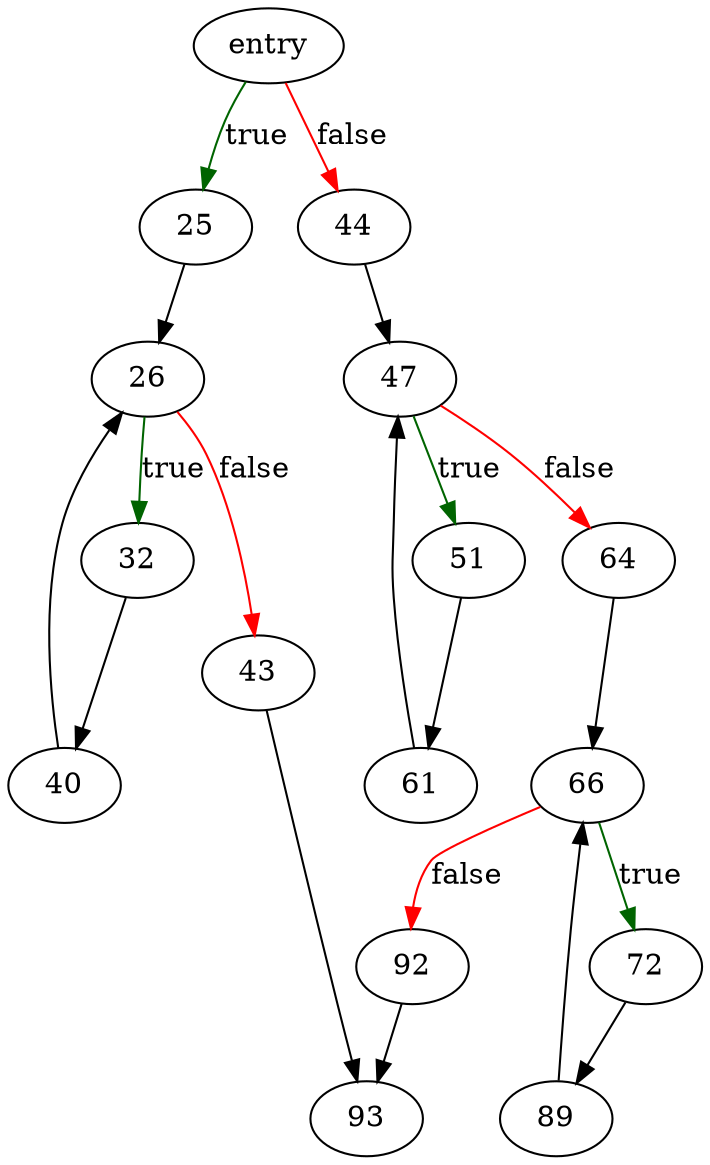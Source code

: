 digraph "statPush" {
	// Node definitions.
	3 [label=entry];
	25;
	26;
	32;
	40;
	43;
	44;
	47;
	51;
	61;
	64;
	66;
	72;
	89;
	92;
	93;

	// Edge definitions.
	3 -> 25 [
		color=darkgreen
		label=true
	];
	3 -> 44 [
		color=red
		label=false
	];
	25 -> 26;
	26 -> 32 [
		color=darkgreen
		label=true
	];
	26 -> 43 [
		color=red
		label=false
	];
	32 -> 40;
	40 -> 26;
	43 -> 93;
	44 -> 47;
	47 -> 51 [
		color=darkgreen
		label=true
	];
	47 -> 64 [
		color=red
		label=false
	];
	51 -> 61;
	61 -> 47;
	64 -> 66;
	66 -> 72 [
		color=darkgreen
		label=true
	];
	66 -> 92 [
		color=red
		label=false
	];
	72 -> 89;
	89 -> 66;
	92 -> 93;
}